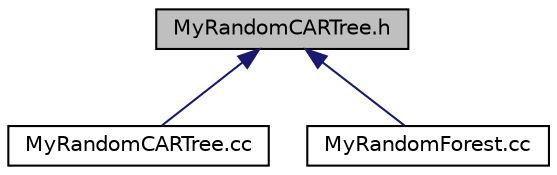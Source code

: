 digraph "MyRandomCARTree.h"
{
 // LATEX_PDF_SIZE
  edge [fontname="Helvetica",fontsize="10",labelfontname="Helvetica",labelfontsize="10"];
  node [fontname="Helvetica",fontsize="10",shape=record];
  Node1 [label="MyRandomCARTree.h",height=0.2,width=0.4,color="black", fillcolor="grey75", style="filled", fontcolor="black",tooltip=" "];
  Node1 -> Node2 [dir="back",color="midnightblue",fontsize="10",style="solid",fontname="Helvetica"];
  Node2 [label="MyRandomCARTree.cc",height=0.2,width=0.4,color="black", fillcolor="white", style="filled",URL="$d6/def/MyRandomCARTree_8cc.html",tooltip=" "];
  Node1 -> Node3 [dir="back",color="midnightblue",fontsize="10",style="solid",fontname="Helvetica"];
  Node3 [label="MyRandomForest.cc",height=0.2,width=0.4,color="black", fillcolor="white", style="filled",URL="$d8/de9/MyRandomForest_8cc.html",tooltip=" "];
}
